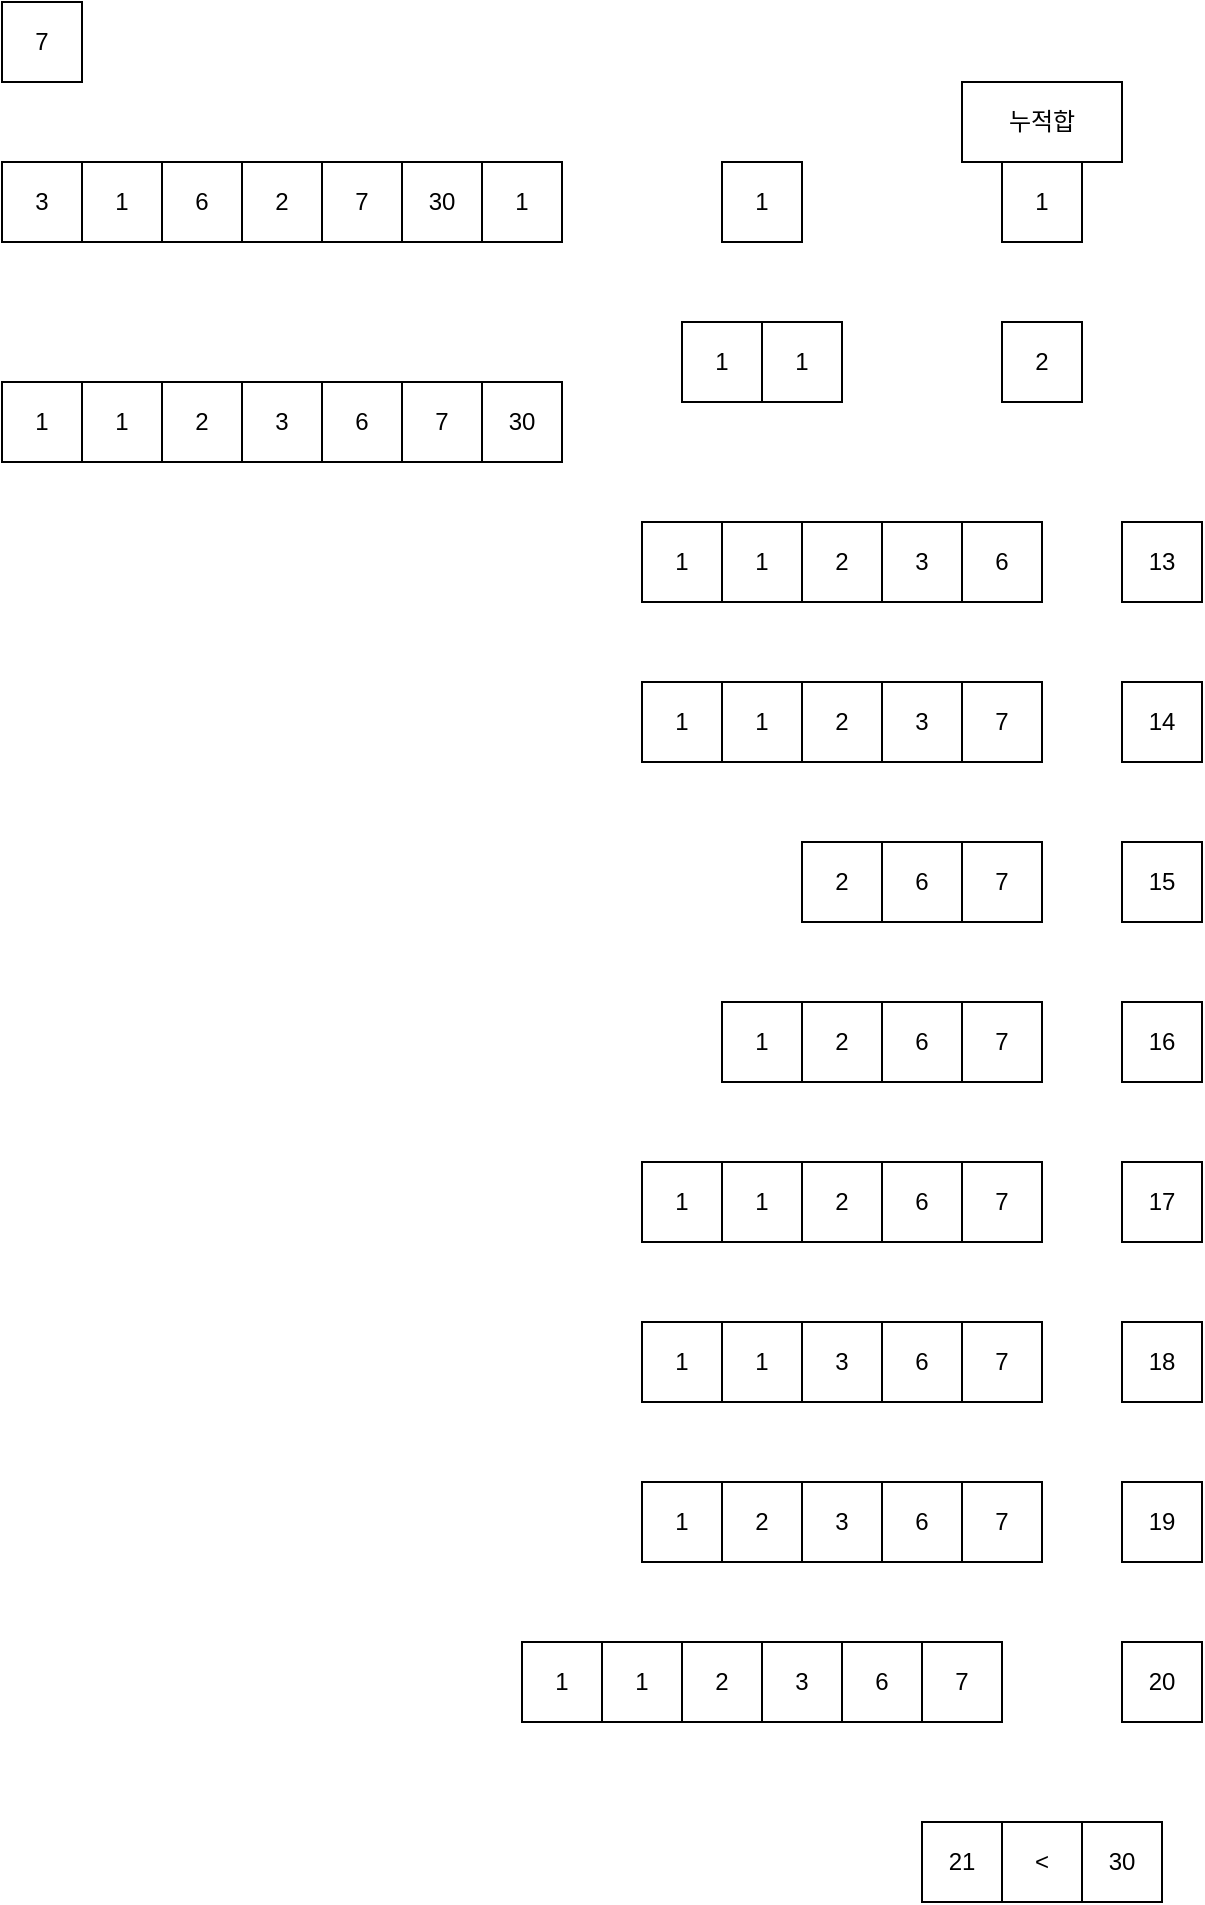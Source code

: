<mxfile version="13.7.9" type="device"><diagram id="Vp_fRExGwjhZwe-II5lB" name="페이지-1"><mxGraphModel dx="827" dy="492" grid="1" gridSize="10" guides="1" tooltips="1" connect="1" arrows="1" fold="1" page="1" pageScale="1" pageWidth="10000" pageHeight="10000" math="0" shadow="0"><root><mxCell id="0"/><mxCell id="1" parent="0"/><mxCell id="niHRxaSl__FmNjwWww_g-1" value="7" style="rounded=0;whiteSpace=wrap;html=1;" vertex="1" parent="1"><mxGeometry x="640" y="160" width="40" height="40" as="geometry"/></mxCell><mxCell id="niHRxaSl__FmNjwWww_g-2" value="3" style="rounded=0;whiteSpace=wrap;html=1;" vertex="1" parent="1"><mxGeometry x="640" y="240" width="40" height="40" as="geometry"/></mxCell><mxCell id="niHRxaSl__FmNjwWww_g-3" value="1" style="rounded=0;whiteSpace=wrap;html=1;" vertex="1" parent="1"><mxGeometry x="680" y="240" width="40" height="40" as="geometry"/></mxCell><mxCell id="niHRxaSl__FmNjwWww_g-4" value="6" style="rounded=0;whiteSpace=wrap;html=1;" vertex="1" parent="1"><mxGeometry x="720" y="240" width="40" height="40" as="geometry"/></mxCell><mxCell id="niHRxaSl__FmNjwWww_g-5" value="2" style="rounded=0;whiteSpace=wrap;html=1;" vertex="1" parent="1"><mxGeometry x="760" y="240" width="40" height="40" as="geometry"/></mxCell><mxCell id="niHRxaSl__FmNjwWww_g-6" value="7" style="rounded=0;whiteSpace=wrap;html=1;" vertex="1" parent="1"><mxGeometry x="800" y="240" width="40" height="40" as="geometry"/></mxCell><mxCell id="niHRxaSl__FmNjwWww_g-7" value="30" style="rounded=0;whiteSpace=wrap;html=1;" vertex="1" parent="1"><mxGeometry x="840" y="240" width="40" height="40" as="geometry"/></mxCell><mxCell id="niHRxaSl__FmNjwWww_g-8" value="1" style="rounded=0;whiteSpace=wrap;html=1;" vertex="1" parent="1"><mxGeometry x="880" y="240" width="40" height="40" as="geometry"/></mxCell><mxCell id="niHRxaSl__FmNjwWww_g-9" value="3" style="rounded=0;whiteSpace=wrap;html=1;" vertex="1" parent="1"><mxGeometry x="760" y="350" width="40" height="40" as="geometry"/></mxCell><mxCell id="niHRxaSl__FmNjwWww_g-10" value="1" style="rounded=0;whiteSpace=wrap;html=1;" vertex="1" parent="1"><mxGeometry x="640" y="350" width="40" height="40" as="geometry"/></mxCell><mxCell id="niHRxaSl__FmNjwWww_g-11" value="6" style="rounded=0;whiteSpace=wrap;html=1;" vertex="1" parent="1"><mxGeometry x="800" y="350" width="40" height="40" as="geometry"/></mxCell><mxCell id="niHRxaSl__FmNjwWww_g-12" value="2" style="rounded=0;whiteSpace=wrap;html=1;" vertex="1" parent="1"><mxGeometry x="720" y="350" width="40" height="40" as="geometry"/></mxCell><mxCell id="niHRxaSl__FmNjwWww_g-13" value="7" style="rounded=0;whiteSpace=wrap;html=1;" vertex="1" parent="1"><mxGeometry x="840" y="350" width="40" height="40" as="geometry"/></mxCell><mxCell id="niHRxaSl__FmNjwWww_g-14" value="30" style="rounded=0;whiteSpace=wrap;html=1;" vertex="1" parent="1"><mxGeometry x="880" y="350" width="40" height="40" as="geometry"/></mxCell><mxCell id="niHRxaSl__FmNjwWww_g-15" value="1" style="rounded=0;whiteSpace=wrap;html=1;" vertex="1" parent="1"><mxGeometry x="680" y="350" width="40" height="40" as="geometry"/></mxCell><mxCell id="niHRxaSl__FmNjwWww_g-42" value="1" style="rounded=0;whiteSpace=wrap;html=1;" vertex="1" parent="1"><mxGeometry x="1000" y="240" width="40" height="40" as="geometry"/></mxCell><mxCell id="niHRxaSl__FmNjwWww_g-43" value="누적합" style="rounded=0;whiteSpace=wrap;html=1;" vertex="1" parent="1"><mxGeometry x="1120" y="200" width="80" height="40" as="geometry"/></mxCell><mxCell id="niHRxaSl__FmNjwWww_g-44" value="1" style="rounded=0;whiteSpace=wrap;html=1;" vertex="1" parent="1"><mxGeometry x="1140" y="240" width="40" height="40" as="geometry"/></mxCell><mxCell id="niHRxaSl__FmNjwWww_g-46" value="2" style="rounded=0;whiteSpace=wrap;html=1;" vertex="1" parent="1"><mxGeometry x="1140" y="320" width="40" height="40" as="geometry"/></mxCell><mxCell id="niHRxaSl__FmNjwWww_g-47" value="1" style="rounded=0;whiteSpace=wrap;html=1;" vertex="1" parent="1"><mxGeometry x="980" y="320" width="40" height="40" as="geometry"/></mxCell><mxCell id="niHRxaSl__FmNjwWww_g-48" value="1" style="rounded=0;whiteSpace=wrap;html=1;" vertex="1" parent="1"><mxGeometry x="1020" y="320" width="40" height="40" as="geometry"/></mxCell><mxCell id="niHRxaSl__FmNjwWww_g-52" value="3" style="rounded=0;whiteSpace=wrap;html=1;" vertex="1" parent="1"><mxGeometry x="1080" y="420" width="40" height="40" as="geometry"/></mxCell><mxCell id="niHRxaSl__FmNjwWww_g-53" value="1" style="rounded=0;whiteSpace=wrap;html=1;" vertex="1" parent="1"><mxGeometry x="960" y="420" width="40" height="40" as="geometry"/></mxCell><mxCell id="niHRxaSl__FmNjwWww_g-54" value="6" style="rounded=0;whiteSpace=wrap;html=1;" vertex="1" parent="1"><mxGeometry x="1120" y="420" width="40" height="40" as="geometry"/></mxCell><mxCell id="niHRxaSl__FmNjwWww_g-55" value="2" style="rounded=0;whiteSpace=wrap;html=1;" vertex="1" parent="1"><mxGeometry x="1040" y="420" width="40" height="40" as="geometry"/></mxCell><mxCell id="niHRxaSl__FmNjwWww_g-56" value="7" style="rounded=0;whiteSpace=wrap;html=1;" vertex="1" parent="1"><mxGeometry x="1120" y="500" width="40" height="40" as="geometry"/></mxCell><mxCell id="niHRxaSl__FmNjwWww_g-57" value="1" style="rounded=0;whiteSpace=wrap;html=1;" vertex="1" parent="1"><mxGeometry x="1000" y="420" width="40" height="40" as="geometry"/></mxCell><mxCell id="niHRxaSl__FmNjwWww_g-58" value="13" style="rounded=0;whiteSpace=wrap;html=1;" vertex="1" parent="1"><mxGeometry x="1200" y="420" width="40" height="40" as="geometry"/></mxCell><mxCell id="niHRxaSl__FmNjwWww_g-59" value="14" style="rounded=0;whiteSpace=wrap;html=1;" vertex="1" parent="1"><mxGeometry x="1200" y="500" width="40" height="40" as="geometry"/></mxCell><mxCell id="niHRxaSl__FmNjwWww_g-60" value="3" style="rounded=0;whiteSpace=wrap;html=1;" vertex="1" parent="1"><mxGeometry x="1080" y="500" width="40" height="40" as="geometry"/></mxCell><mxCell id="niHRxaSl__FmNjwWww_g-61" value="1" style="rounded=0;whiteSpace=wrap;html=1;" vertex="1" parent="1"><mxGeometry x="960" y="500" width="40" height="40" as="geometry"/></mxCell><mxCell id="niHRxaSl__FmNjwWww_g-62" value="6" style="rounded=0;whiteSpace=wrap;html=1;" vertex="1" parent="1"><mxGeometry x="1080" y="580" width="40" height="40" as="geometry"/></mxCell><mxCell id="niHRxaSl__FmNjwWww_g-63" value="2" style="rounded=0;whiteSpace=wrap;html=1;" vertex="1" parent="1"><mxGeometry x="1040" y="500" width="40" height="40" as="geometry"/></mxCell><mxCell id="niHRxaSl__FmNjwWww_g-64" value="1" style="rounded=0;whiteSpace=wrap;html=1;" vertex="1" parent="1"><mxGeometry x="1000" y="500" width="40" height="40" as="geometry"/></mxCell><mxCell id="niHRxaSl__FmNjwWww_g-65" value="7" style="rounded=0;whiteSpace=wrap;html=1;" vertex="1" parent="1"><mxGeometry x="1100" y="980" width="40" height="40" as="geometry"/></mxCell><mxCell id="niHRxaSl__FmNjwWww_g-66" value="20" style="rounded=0;whiteSpace=wrap;html=1;" vertex="1" parent="1"><mxGeometry x="1200" y="980" width="40" height="40" as="geometry"/></mxCell><mxCell id="niHRxaSl__FmNjwWww_g-67" value="3" style="rounded=0;whiteSpace=wrap;html=1;" vertex="1" parent="1"><mxGeometry x="1020" y="980" width="40" height="40" as="geometry"/></mxCell><mxCell id="niHRxaSl__FmNjwWww_g-68" value="1" style="rounded=0;whiteSpace=wrap;html=1;" vertex="1" parent="1"><mxGeometry x="900" y="980" width="40" height="40" as="geometry"/></mxCell><mxCell id="niHRxaSl__FmNjwWww_g-69" value="6" style="rounded=0;whiteSpace=wrap;html=1;" vertex="1" parent="1"><mxGeometry x="1060" y="980" width="40" height="40" as="geometry"/></mxCell><mxCell id="niHRxaSl__FmNjwWww_g-70" value="2" style="rounded=0;whiteSpace=wrap;html=1;" vertex="1" parent="1"><mxGeometry x="980" y="980" width="40" height="40" as="geometry"/></mxCell><mxCell id="niHRxaSl__FmNjwWww_g-71" value="1" style="rounded=0;whiteSpace=wrap;html=1;" vertex="1" parent="1"><mxGeometry x="940" y="980" width="40" height="40" as="geometry"/></mxCell><mxCell id="niHRxaSl__FmNjwWww_g-72" value="7" style="rounded=0;whiteSpace=wrap;html=1;" vertex="1" parent="1"><mxGeometry x="1120" y="580" width="40" height="40" as="geometry"/></mxCell><mxCell id="niHRxaSl__FmNjwWww_g-73" value="15" style="rounded=0;whiteSpace=wrap;html=1;" vertex="1" parent="1"><mxGeometry x="1200" y="580" width="40" height="40" as="geometry"/></mxCell><mxCell id="niHRxaSl__FmNjwWww_g-75" value="1" style="rounded=0;whiteSpace=wrap;html=1;" vertex="1" parent="1"><mxGeometry x="960" y="740" width="40" height="40" as="geometry"/></mxCell><mxCell id="niHRxaSl__FmNjwWww_g-76" value="2" style="rounded=0;whiteSpace=wrap;html=1;" vertex="1" parent="1"><mxGeometry x="1040" y="580" width="40" height="40" as="geometry"/></mxCell><mxCell id="niHRxaSl__FmNjwWww_g-77" value="1" style="rounded=0;whiteSpace=wrap;html=1;" vertex="1" parent="1"><mxGeometry x="1000" y="660" width="40" height="40" as="geometry"/></mxCell><mxCell id="niHRxaSl__FmNjwWww_g-78" value="16" style="rounded=0;whiteSpace=wrap;html=1;" vertex="1" parent="1"><mxGeometry x="1200" y="660" width="40" height="40" as="geometry"/></mxCell><mxCell id="niHRxaSl__FmNjwWww_g-80" value="6" style="rounded=0;whiteSpace=wrap;html=1;" vertex="1" parent="1"><mxGeometry x="1080" y="660" width="40" height="40" as="geometry"/></mxCell><mxCell id="niHRxaSl__FmNjwWww_g-81" value="7" style="rounded=0;whiteSpace=wrap;html=1;" vertex="1" parent="1"><mxGeometry x="1120" y="660" width="40" height="40" as="geometry"/></mxCell><mxCell id="niHRxaSl__FmNjwWww_g-82" value="2" style="rounded=0;whiteSpace=wrap;html=1;" vertex="1" parent="1"><mxGeometry x="1040" y="660" width="40" height="40" as="geometry"/></mxCell><mxCell id="niHRxaSl__FmNjwWww_g-83" value="1" style="rounded=0;whiteSpace=wrap;html=1;" vertex="1" parent="1"><mxGeometry x="1000" y="740" width="40" height="40" as="geometry"/></mxCell><mxCell id="niHRxaSl__FmNjwWww_g-84" value="17" style="rounded=0;whiteSpace=wrap;html=1;" vertex="1" parent="1"><mxGeometry x="1200" y="740" width="40" height="40" as="geometry"/></mxCell><mxCell id="niHRxaSl__FmNjwWww_g-85" value="6" style="rounded=0;whiteSpace=wrap;html=1;" vertex="1" parent="1"><mxGeometry x="1080" y="740" width="40" height="40" as="geometry"/></mxCell><mxCell id="niHRxaSl__FmNjwWww_g-86" value="7" style="rounded=0;whiteSpace=wrap;html=1;" vertex="1" parent="1"><mxGeometry x="1120" y="740" width="40" height="40" as="geometry"/></mxCell><mxCell id="niHRxaSl__FmNjwWww_g-87" value="2" style="rounded=0;whiteSpace=wrap;html=1;" vertex="1" parent="1"><mxGeometry x="1040" y="740" width="40" height="40" as="geometry"/></mxCell><mxCell id="niHRxaSl__FmNjwWww_g-88" value="18" style="rounded=0;whiteSpace=wrap;html=1;" vertex="1" parent="1"><mxGeometry x="1200" y="820" width="40" height="40" as="geometry"/></mxCell><mxCell id="niHRxaSl__FmNjwWww_g-89" value="1" style="rounded=0;whiteSpace=wrap;html=1;" vertex="1" parent="1"><mxGeometry x="960" y="820" width="40" height="40" as="geometry"/></mxCell><mxCell id="niHRxaSl__FmNjwWww_g-90" value="1" style="rounded=0;whiteSpace=wrap;html=1;" vertex="1" parent="1"><mxGeometry x="1000" y="820" width="40" height="40" as="geometry"/></mxCell><mxCell id="niHRxaSl__FmNjwWww_g-91" value="6" style="rounded=0;whiteSpace=wrap;html=1;" vertex="1" parent="1"><mxGeometry x="1080" y="820" width="40" height="40" as="geometry"/></mxCell><mxCell id="niHRxaSl__FmNjwWww_g-92" value="7" style="rounded=0;whiteSpace=wrap;html=1;" vertex="1" parent="1"><mxGeometry x="1120" y="820" width="40" height="40" as="geometry"/></mxCell><mxCell id="niHRxaSl__FmNjwWww_g-93" value="3" style="rounded=0;whiteSpace=wrap;html=1;" vertex="1" parent="1"><mxGeometry x="1040" y="820" width="40" height="40" as="geometry"/></mxCell><mxCell id="niHRxaSl__FmNjwWww_g-95" value="19" style="rounded=0;whiteSpace=wrap;html=1;" vertex="1" parent="1"><mxGeometry x="1200" y="900" width="40" height="40" as="geometry"/></mxCell><mxCell id="niHRxaSl__FmNjwWww_g-96" value="1" style="rounded=0;whiteSpace=wrap;html=1;" vertex="1" parent="1"><mxGeometry x="960" y="900" width="40" height="40" as="geometry"/></mxCell><mxCell id="niHRxaSl__FmNjwWww_g-97" value="2" style="rounded=0;whiteSpace=wrap;html=1;" vertex="1" parent="1"><mxGeometry x="1000" y="900" width="40" height="40" as="geometry"/></mxCell><mxCell id="niHRxaSl__FmNjwWww_g-98" value="6" style="rounded=0;whiteSpace=wrap;html=1;" vertex="1" parent="1"><mxGeometry x="1080" y="900" width="40" height="40" as="geometry"/></mxCell><mxCell id="niHRxaSl__FmNjwWww_g-99" value="7" style="rounded=0;whiteSpace=wrap;html=1;" vertex="1" parent="1"><mxGeometry x="1120" y="900" width="40" height="40" as="geometry"/></mxCell><mxCell id="niHRxaSl__FmNjwWww_g-100" value="3" style="rounded=0;whiteSpace=wrap;html=1;" vertex="1" parent="1"><mxGeometry x="1040" y="900" width="40" height="40" as="geometry"/></mxCell><mxCell id="niHRxaSl__FmNjwWww_g-102" value="30" style="rounded=0;whiteSpace=wrap;html=1;" vertex="1" parent="1"><mxGeometry x="1180" y="1070" width="40" height="40" as="geometry"/></mxCell><mxCell id="niHRxaSl__FmNjwWww_g-103" value="21" style="rounded=0;whiteSpace=wrap;html=1;" vertex="1" parent="1"><mxGeometry x="1100" y="1070" width="40" height="40" as="geometry"/></mxCell><mxCell id="niHRxaSl__FmNjwWww_g-104" value="&amp;lt;" style="rounded=0;whiteSpace=wrap;html=1;" vertex="1" parent="1"><mxGeometry x="1140" y="1070" width="40" height="40" as="geometry"/></mxCell></root></mxGraphModel></diagram></mxfile>